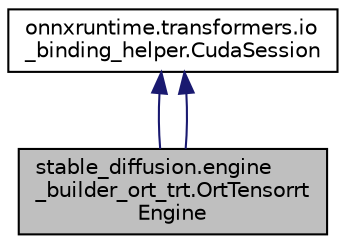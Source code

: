 digraph "stable_diffusion.engine_builder_ort_trt.OrtTensorrtEngine"
{
 // LATEX_PDF_SIZE
  edge [fontname="Helvetica",fontsize="10",labelfontname="Helvetica",labelfontsize="10"];
  node [fontname="Helvetica",fontsize="10",shape=record];
  Node1 [label="stable_diffusion.engine\l_builder_ort_trt.OrtTensorrt\lEngine",height=0.2,width=0.4,color="black", fillcolor="grey75", style="filled", fontcolor="black",tooltip=" "];
  Node2 -> Node1 [dir="back",color="midnightblue",fontsize="10",style="solid",fontname="Helvetica"];
  Node2 [label="onnxruntime.transformers.io\l_binding_helper.CudaSession",height=0.2,width=0.4,color="black", fillcolor="white", style="filled",URL="$classonnxruntime_1_1transformers_1_1io__binding__helper_1_1CudaSession.html",tooltip=" "];
  Node2 -> Node1 [dir="back",color="midnightblue",fontsize="10",style="solid",fontname="Helvetica"];
}
